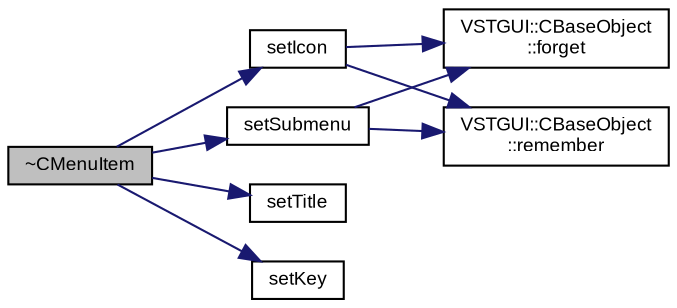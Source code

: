 digraph "~CMenuItem"
{
  bgcolor="transparent";
  edge [fontname="Arial",fontsize="9",labelfontname="Arial",labelfontsize="9"];
  node [fontname="Arial",fontsize="9",shape=record];
  rankdir="LR";
  Node1 [label="~CMenuItem",height=0.2,width=0.4,color="black", fillcolor="grey75", style="filled" fontcolor="black"];
  Node1 -> Node2 [color="midnightblue",fontsize="9",style="solid",fontname="Arial"];
  Node2 [label="setIcon",height=0.2,width=0.4,color="black",URL="$class_v_s_t_g_u_i_1_1_c_menu_item.html#a5642dfa9fc652661b47eadd05091c6a7",tooltip="set menu item icon "];
  Node2 -> Node3 [color="midnightblue",fontsize="9",style="solid",fontname="Arial"];
  Node3 [label="VSTGUI::CBaseObject\l::forget",height=0.2,width=0.4,color="black",URL="$class_v_s_t_g_u_i_1_1_c_base_object.html#ad63e28fbe95a3458c97c60bfacd47ab8",tooltip="decrease refcount and delete object if refcount == 0 "];
  Node2 -> Node4 [color="midnightblue",fontsize="9",style="solid",fontname="Arial"];
  Node4 [label="VSTGUI::CBaseObject\l::remember",height=0.2,width=0.4,color="black",URL="$class_v_s_t_g_u_i_1_1_c_base_object.html#ada0719d1daaca4af1795018001769311",tooltip="increase refcount "];
  Node1 -> Node5 [color="midnightblue",fontsize="9",style="solid",fontname="Arial"];
  Node5 [label="setSubmenu",height=0.2,width=0.4,color="black",URL="$class_v_s_t_g_u_i_1_1_c_menu_item.html#ad82def3068a469a676185f3d5de8bb4b",tooltip="set submenu of menu item "];
  Node5 -> Node3 [color="midnightblue",fontsize="9",style="solid",fontname="Arial"];
  Node5 -> Node4 [color="midnightblue",fontsize="9",style="solid",fontname="Arial"];
  Node1 -> Node6 [color="midnightblue",fontsize="9",style="solid",fontname="Arial"];
  Node6 [label="setTitle",height=0.2,width=0.4,color="black",URL="$class_v_s_t_g_u_i_1_1_c_menu_item.html#afb2daf6d961426423c66598fd8c7f55b",tooltip="set title of menu item "];
  Node1 -> Node7 [color="midnightblue",fontsize="9",style="solid",fontname="Arial"];
  Node7 [label="setKey",height=0.2,width=0.4,color="black",URL="$class_v_s_t_g_u_i_1_1_c_menu_item.html#a9a8e0a706e76bb8c2adf5ac1a3b16403",tooltip="set keycode and key modifiers of menu item "];
}
